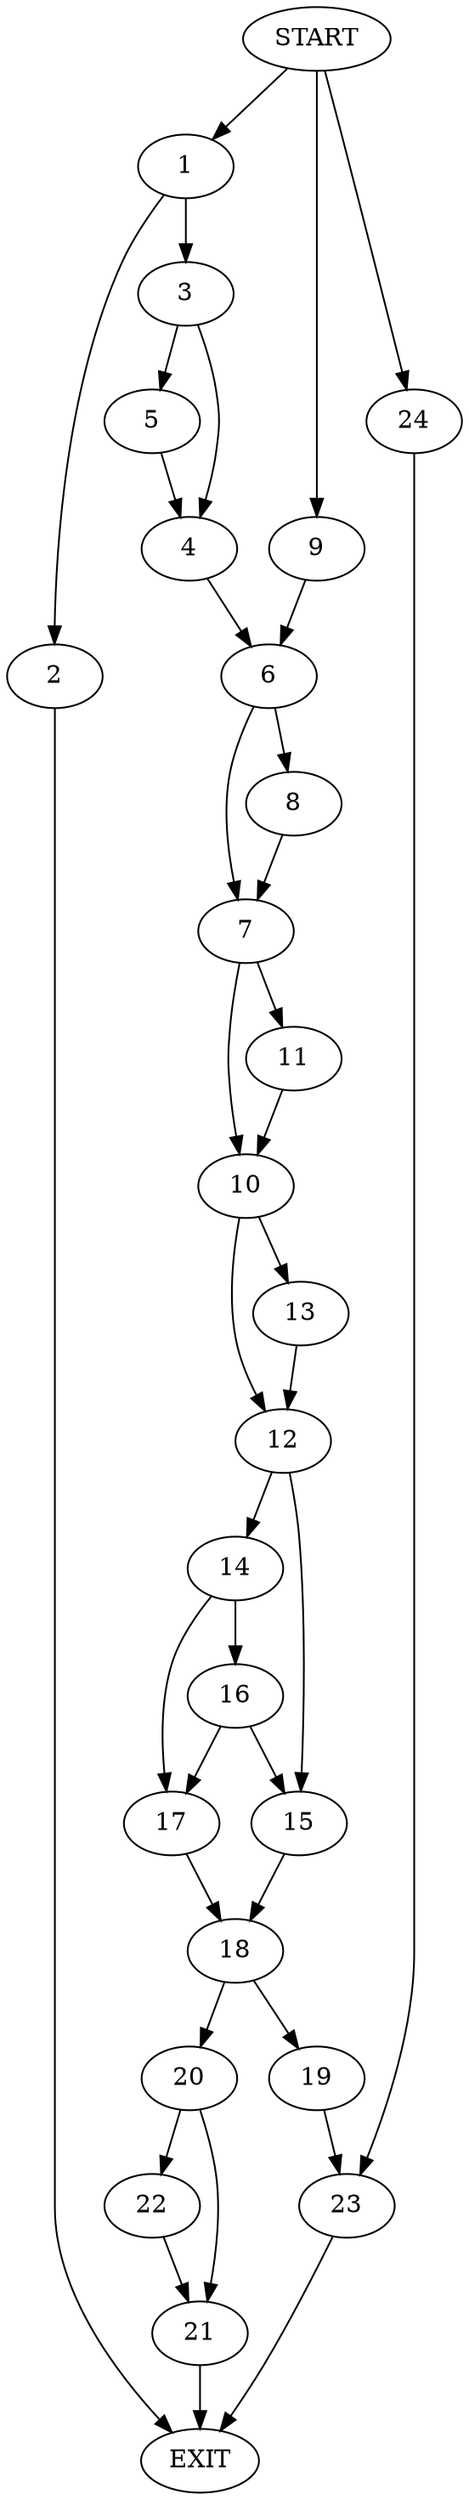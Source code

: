 digraph {
0 [label="START"]
25 [label="EXIT"]
0 -> 1
1 -> 2
1 -> 3
3 -> 4
3 -> 5
2 -> 25
5 -> 4
4 -> 6
6 -> 7
6 -> 8
0 -> 9
9 -> 6
8 -> 7
7 -> 10
7 -> 11
10 -> 12
10 -> 13
11 -> 10
13 -> 12
12 -> 14
12 -> 15
14 -> 16
14 -> 17
15 -> 18
17 -> 18
16 -> 17
16 -> 15
18 -> 19
18 -> 20
20 -> 21
20 -> 22
19 -> 23
21 -> 25
22 -> 21
23 -> 25
0 -> 24
24 -> 23
}
